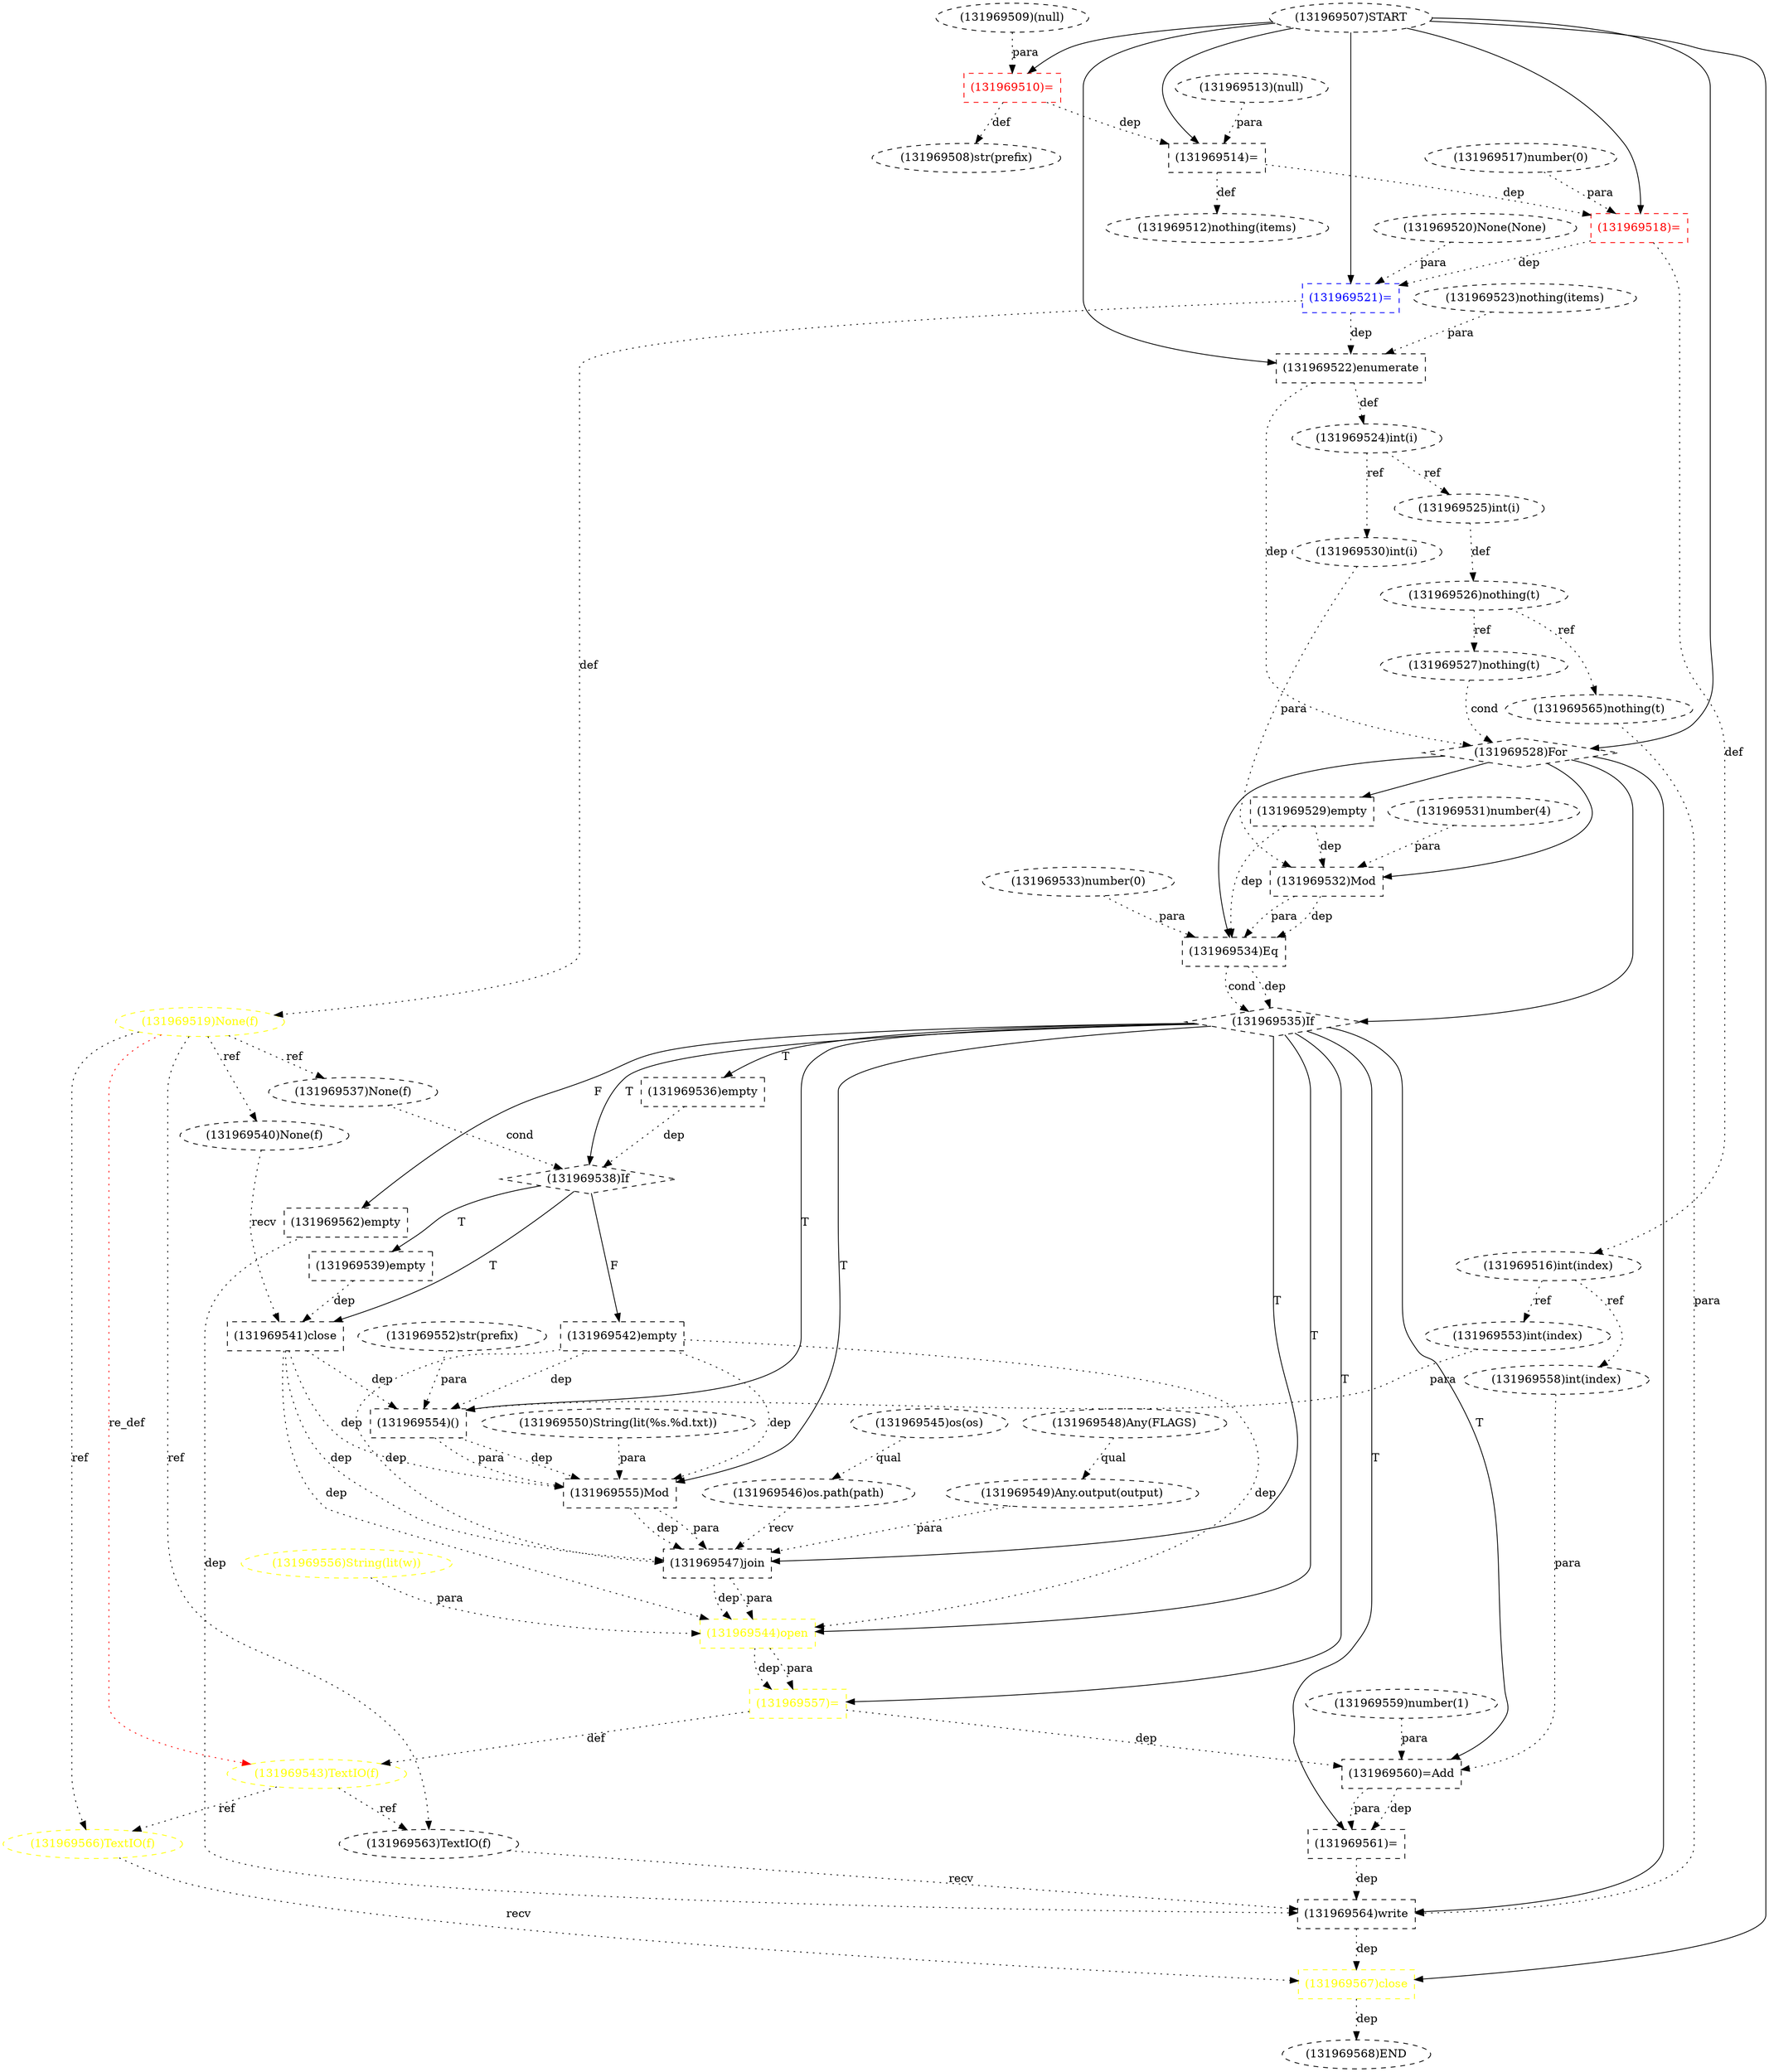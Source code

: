 digraph G {
1 [label="(131969534)Eq" shape=box style=dashed]
2 [label="(131969548)Any(FLAGS)" shape=ellipse style=dashed]
3 [label="(131969527)nothing(t)" shape=ellipse style=dashed]
4 [label="(131969526)nothing(t)" shape=ellipse style=dashed]
5 [label="(131969531)number(4)" shape=ellipse style=dashed]
6 [label="(131969552)str(prefix)" shape=ellipse style=dashed]
7 [label="(131969530)int(i)" shape=ellipse style=dashed]
8 [label="(131969521)=" shape=box style=dashed color=blue fontcolor=blue]
9 [label="(131969564)write" shape=box style=dashed]
10 [label="(131969524)int(i)" shape=ellipse style=dashed]
11 [label="(131969544)open" shape=box style=dashed color=yellow fontcolor=yellow]
12 [label="(131969549)Any.output(output)" shape=ellipse style=dashed]
13 [label="(131969508)str(prefix)" shape=ellipse style=dashed]
14 [label="(131969522)enumerate" shape=box style=dashed]
15 [label="(131969568)END" style=dashed]
16 [label="(131969516)int(index)" shape=ellipse style=dashed]
17 [label="(131969529)empty" shape=box style=dashed]
18 [label="(131969507)START" style=dashed]
19 [label="(131969519)None(f)" shape=ellipse style=dashed color=yellow fontcolor=yellow]
20 [label="(131969546)os.path(path)" shape=ellipse style=dashed]
21 [label="(131969542)empty" shape=box style=dashed]
22 [label="(131969566)TextIO(f)" shape=ellipse style=dashed color=yellow fontcolor=yellow]
23 [label="(131969518)=" shape=box style=dashed color=red fontcolor=red]
24 [label="(131969523)nothing(items)" shape=ellipse style=dashed]
25 [label="(131969541)close" shape=box style=dashed]
26 [label="(131969553)int(index)" shape=ellipse style=dashed]
27 [label="(131969536)empty" shape=box style=dashed]
28 [label="(131969538)If" shape=diamond style=dashed]
29 [label="(131969510)=" shape=box style=dashed color=red fontcolor=red]
30 [label="(131969509)(null)" shape=ellipse style=dashed]
31 [label="(131969563)TextIO(f)" shape=ellipse style=dashed]
32 [label="(131969545)os(os)" shape=ellipse style=dashed]
33 [label="(131969535)If" shape=diamond style=dashed]
34 [label="(131969559)number(1)" shape=ellipse style=dashed]
35 [label="(131969512)nothing(items)" shape=ellipse style=dashed]
36 [label="(131969533)number(0)" shape=ellipse style=dashed]
37 [label="(131969513)(null)" shape=ellipse style=dashed]
38 [label="(131969528)For" shape=diamond style=dashed]
39 [label="(131969540)None(f)" shape=ellipse style=dashed]
40 [label="(131969547)join" shape=box style=dashed]
41 [label="(131969561)=" shape=box style=dashed]
42 [label="(131969554)()" shape=box style=dashed]
43 [label="(131969537)None(f)" shape=ellipse style=dashed]
44 [label="(131969514)=" shape=box style=dashed color=black fontcolor=black]
45 [label="(131969565)nothing(t)" shape=ellipse style=dashed]
46 [label="(131969532)Mod" shape=box style=dashed]
47 [label="(131969539)empty" shape=box style=dashed]
48 [label="(131969562)empty" shape=box style=dashed]
49 [label="(131969543)TextIO(f)" shape=ellipse style=dashed color=yellow fontcolor=yellow]
50 [label="(131969520)None(None)" shape=ellipse style=dashed]
51 [label="(131969560)=Add" shape=box style=dashed]
52 [label="(131969525)int(i)" shape=ellipse style=dashed]
53 [label="(131969550)String(lit(%s.%d.txt))" shape=ellipse style=dashed]
54 [label="(131969567)close" shape=box style=dashed color=yellow fontcolor=yellow]
55 [label="(131969556)String(lit(w))" shape=ellipse style=dashed color=yellow fontcolor=yellow]
56 [label="(131969557)=" shape=box style=dashed color=yellow fontcolor=yellow]
57 [label="(131969558)int(index)" shape=ellipse style=dashed]
58 [label="(131969517)number(0)" shape=ellipse style=dashed]
59 [label="(131969555)Mod" shape=box style=dashed]
38 -> 1 [label="" style=solid];
46 -> 1 [label="dep" style=dotted];
46 -> 1 [label="para" style=dotted];
36 -> 1 [label="para" style=dotted];
17 -> 1 [label="dep" style=dotted];
4 -> 3 [label="ref" style=dotted];
52 -> 4 [label="def" style=dotted];
10 -> 7 [label="ref" style=dotted];
18 -> 8 [label="" style=solid];
50 -> 8 [label="para" style=dotted];
23 -> 8 [label="dep" style=dotted];
38 -> 9 [label="" style=solid];
31 -> 9 [label="recv" style=dotted];
45 -> 9 [label="para" style=dotted];
41 -> 9 [label="dep" style=dotted];
48 -> 9 [label="dep" style=dotted];
14 -> 10 [label="def" style=dotted];
33 -> 11 [label="T"];
40 -> 11 [label="dep" style=dotted];
40 -> 11 [label="para" style=dotted];
55 -> 11 [label="para" style=dotted];
25 -> 11 [label="dep" style=dotted];
21 -> 11 [label="dep" style=dotted];
2 -> 12 [label="qual" style=dotted];
29 -> 13 [label="def" style=dotted];
18 -> 14 [label="" style=solid];
24 -> 14 [label="para" style=dotted];
8 -> 14 [label="dep" style=dotted];
54 -> 15 [label="dep" style=dotted];
23 -> 16 [label="def" style=dotted];
38 -> 17 [label="" style=solid];
8 -> 19 [label="def" style=dotted];
32 -> 20 [label="qual" style=dotted];
28 -> 21 [label="F"];
19 -> 22 [label="ref" style=dotted];
49 -> 22 [label="ref" style=dotted];
18 -> 23 [label="" style=solid];
58 -> 23 [label="para" style=dotted];
44 -> 23 [label="dep" style=dotted];
28 -> 25 [label="T"];
39 -> 25 [label="recv" style=dotted];
47 -> 25 [label="dep" style=dotted];
16 -> 26 [label="ref" style=dotted];
33 -> 27 [label="T"];
33 -> 28 [label="T"];
43 -> 28 [label="cond" style=dotted];
27 -> 28 [label="dep" style=dotted];
18 -> 29 [label="" style=solid];
30 -> 29 [label="para" style=dotted];
49 -> 31 [label="ref" style=dotted];
19 -> 31 [label="ref" style=dotted];
38 -> 33 [label="" style=solid];
1 -> 33 [label="dep" style=dotted];
1 -> 33 [label="cond" style=dotted];
44 -> 35 [label="def" style=dotted];
18 -> 38 [label="" style=solid];
14 -> 38 [label="dep" style=dotted];
3 -> 38 [label="cond" style=dotted];
19 -> 39 [label="ref" style=dotted];
33 -> 40 [label="T"];
20 -> 40 [label="recv" style=dotted];
12 -> 40 [label="para" style=dotted];
59 -> 40 [label="dep" style=dotted];
59 -> 40 [label="para" style=dotted];
25 -> 40 [label="dep" style=dotted];
21 -> 40 [label="dep" style=dotted];
33 -> 41 [label="T"];
51 -> 41 [label="dep" style=dotted];
51 -> 41 [label="para" style=dotted];
33 -> 42 [label="T"];
6 -> 42 [label="para" style=dotted];
26 -> 42 [label="para" style=dotted];
25 -> 42 [label="dep" style=dotted];
21 -> 42 [label="dep" style=dotted];
19 -> 43 [label="ref" style=dotted];
18 -> 44 [label="" style=solid];
37 -> 44 [label="para" style=dotted];
29 -> 44 [label="dep" style=dotted];
4 -> 45 [label="ref" style=dotted];
38 -> 46 [label="" style=solid];
7 -> 46 [label="para" style=dotted];
5 -> 46 [label="para" style=dotted];
17 -> 46 [label="dep" style=dotted];
28 -> 47 [label="T"];
33 -> 48 [label="F"];
56 -> 49 [label="def" style=dotted];
19 -> 49 [label="re_def" style=dotted color=red];
33 -> 51 [label="T"];
57 -> 51 [label="para" style=dotted];
34 -> 51 [label="para" style=dotted];
56 -> 51 [label="dep" style=dotted];
10 -> 52 [label="ref" style=dotted];
18 -> 54 [label="" style=solid];
22 -> 54 [label="recv" style=dotted];
9 -> 54 [label="dep" style=dotted];
33 -> 56 [label="T"];
11 -> 56 [label="dep" style=dotted];
11 -> 56 [label="para" style=dotted];
16 -> 57 [label="ref" style=dotted];
33 -> 59 [label="T"];
53 -> 59 [label="para" style=dotted];
42 -> 59 [label="dep" style=dotted];
42 -> 59 [label="para" style=dotted];
25 -> 59 [label="dep" style=dotted];
21 -> 59 [label="dep" style=dotted];
}